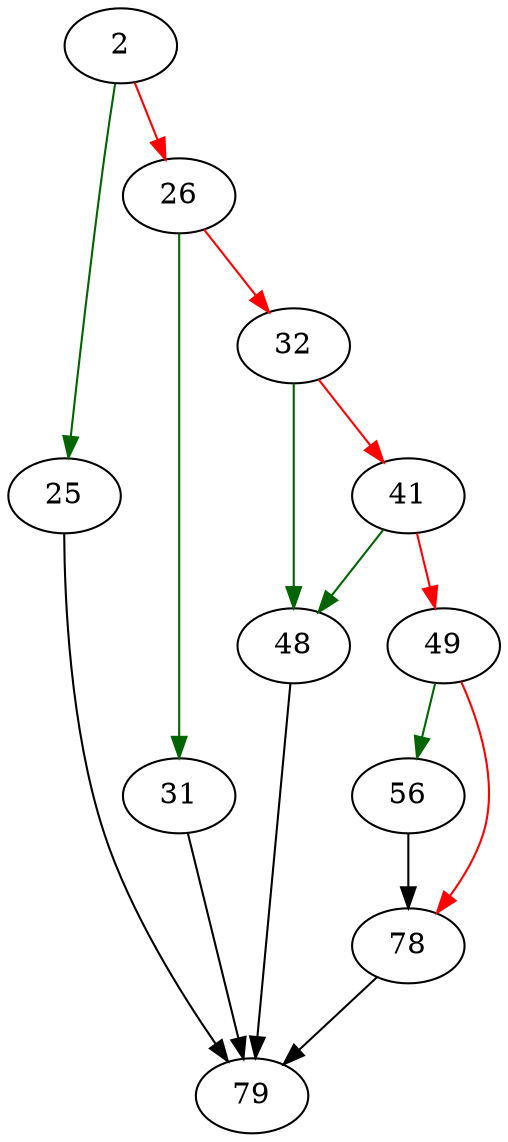 strict digraph "walIndexTryHdr" {
	// Node definitions.
	2 [entry=true];
	25;
	26;
	79;
	31;
	32;
	48;
	41;
	49;
	56;
	78;

	// Edge definitions.
	2 -> 25 [
		color=darkgreen
		cond=true
	];
	2 -> 26 [
		color=red
		cond=false
	];
	25 -> 79;
	26 -> 31 [
		color=darkgreen
		cond=true
	];
	26 -> 32 [
		color=red
		cond=false
	];
	31 -> 79;
	32 -> 48 [
		color=darkgreen
		cond=true
	];
	32 -> 41 [
		color=red
		cond=false
	];
	48 -> 79;
	41 -> 48 [
		color=darkgreen
		cond=true
	];
	41 -> 49 [
		color=red
		cond=false
	];
	49 -> 56 [
		color=darkgreen
		cond=true
	];
	49 -> 78 [
		color=red
		cond=false
	];
	56 -> 78;
	78 -> 79;
}